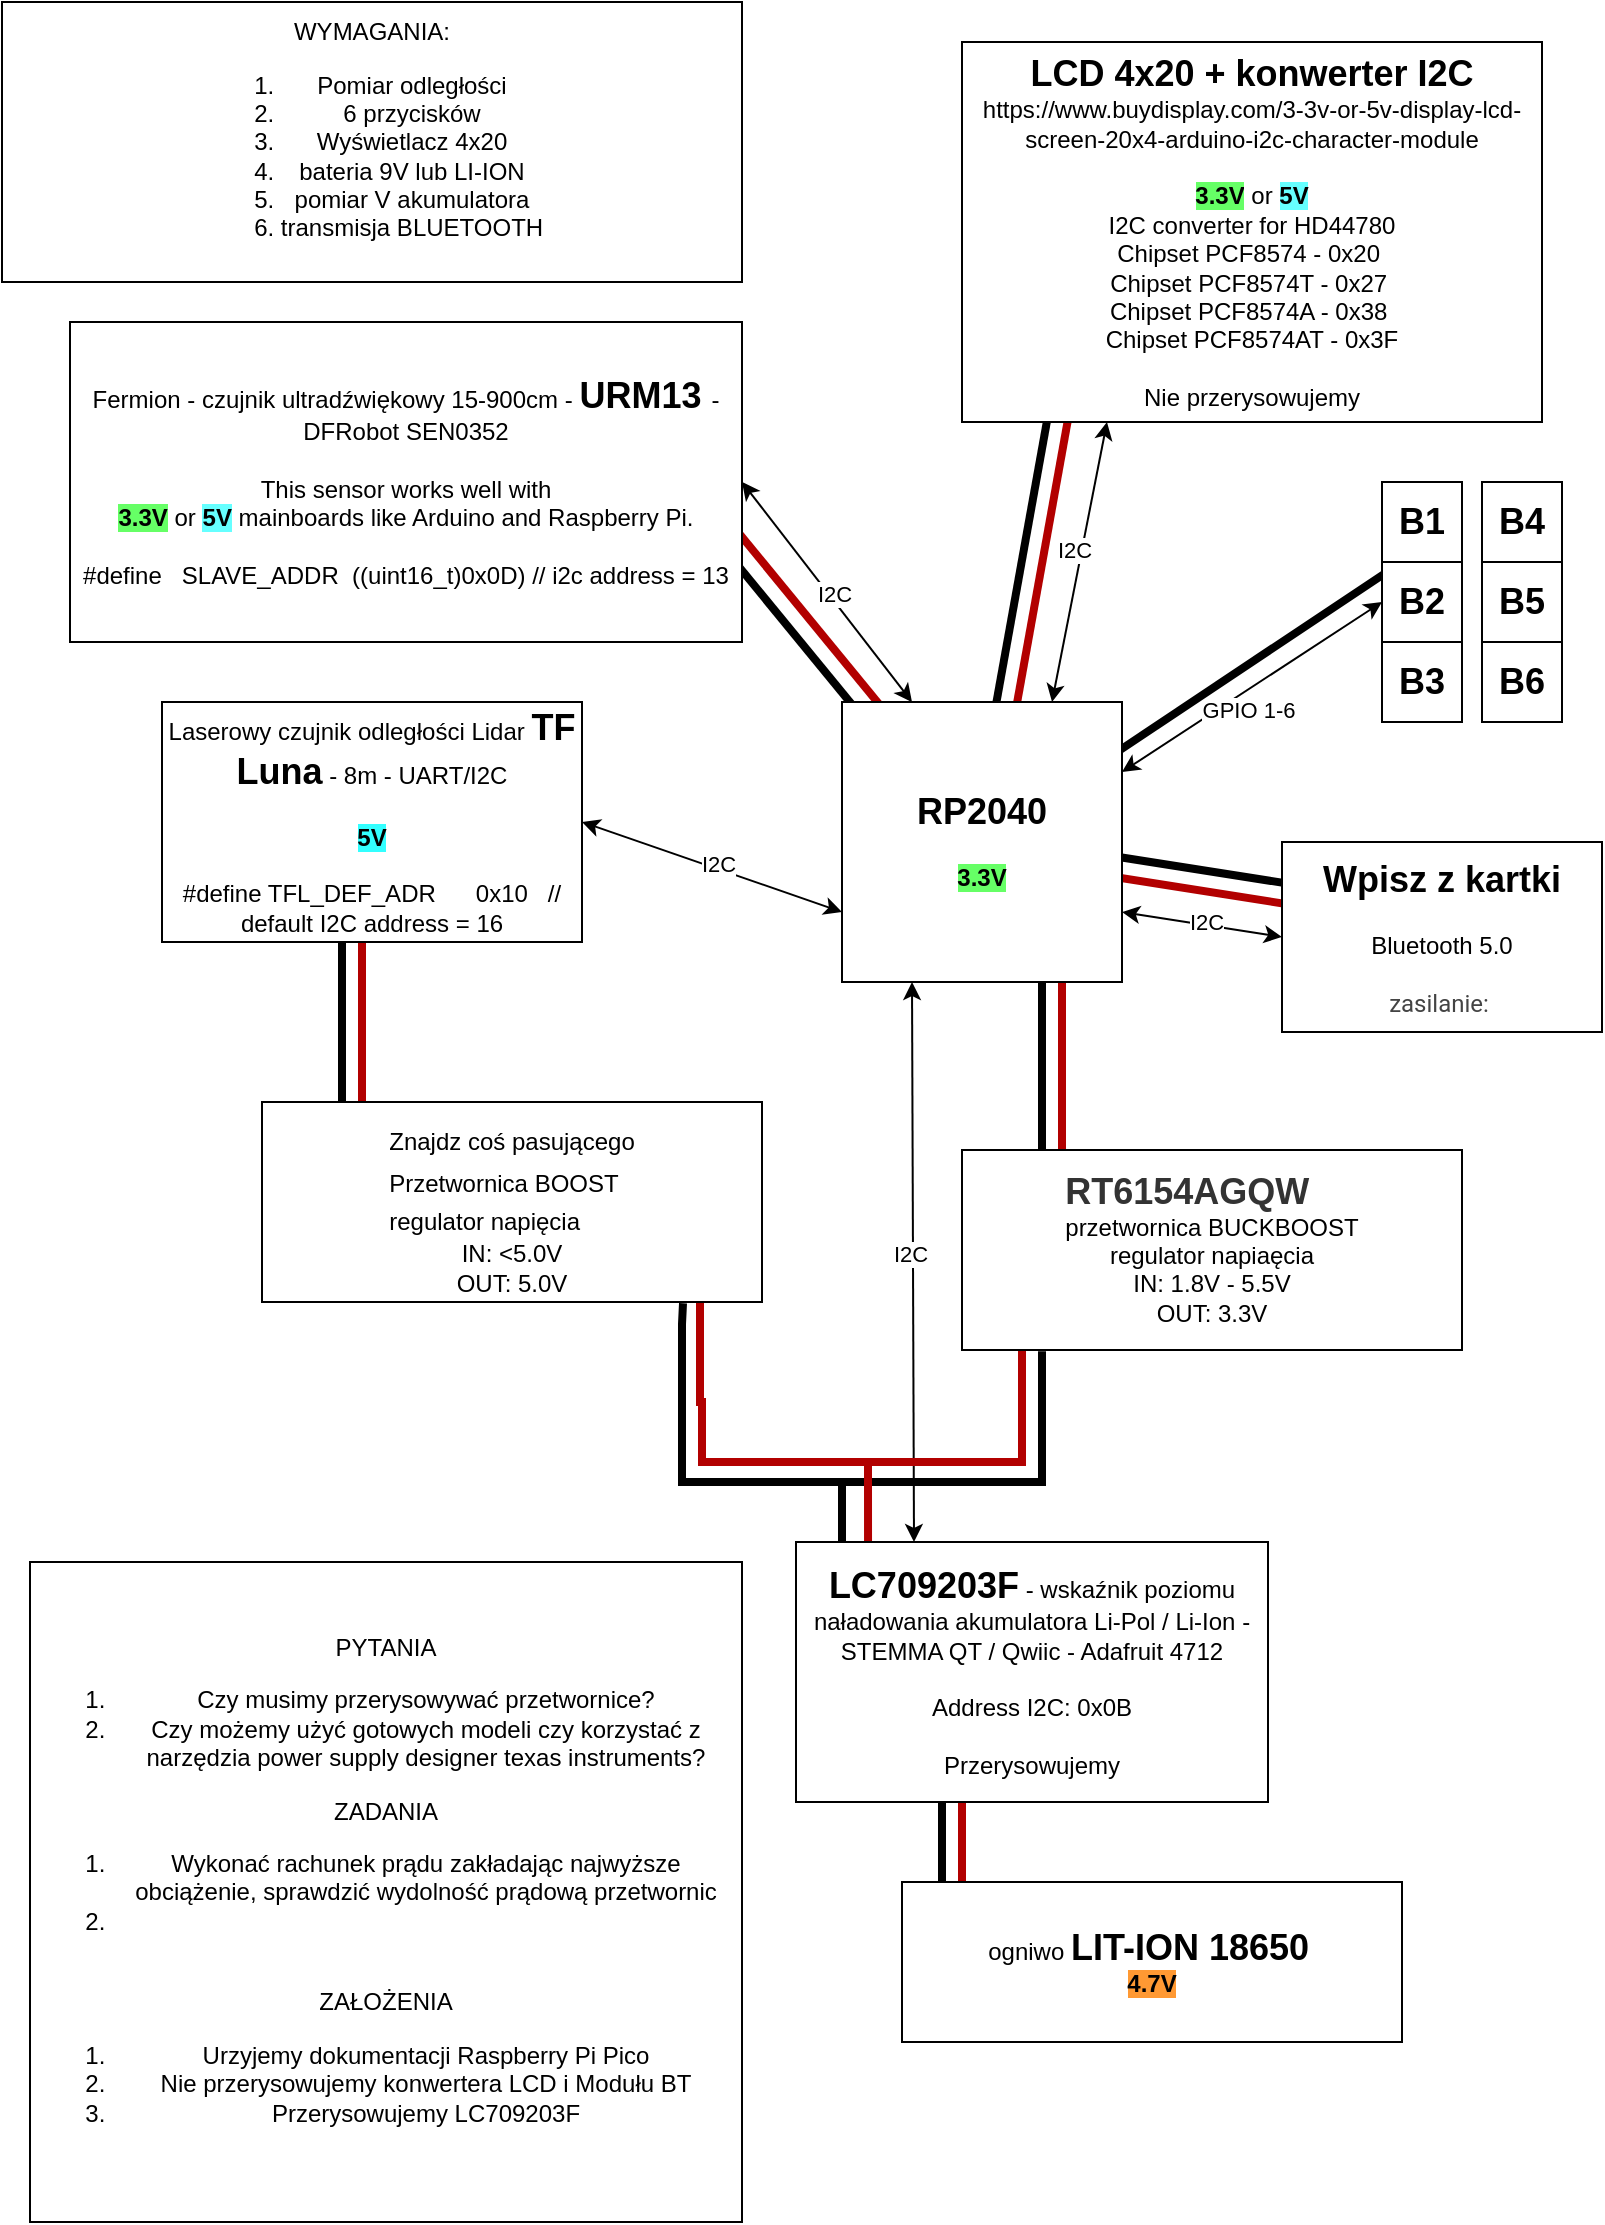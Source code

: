 <mxfile version="24.7.17">
  <diagram name="Strona-1" id="ITFV6ZwZZb2lDWU_6LcH">
    <mxGraphModel dx="1500" dy="887" grid="1" gridSize="10" guides="1" tooltips="1" connect="1" arrows="1" fold="1" page="1" pageScale="1" pageWidth="827" pageHeight="1169" math="0" shadow="0">
      <root>
        <mxCell id="0" />
        <mxCell id="1" parent="0" />
        <mxCell id="ADZbkhmCHiRTHz0c5nEW-12" value="WYMAGANIA:&lt;div&gt;&lt;ol&gt;&lt;li&gt;Pomiar odległości&lt;/li&gt;&lt;li&gt;6 przycisków&lt;/li&gt;&lt;li&gt;Wyświetlacz 4x20&lt;/li&gt;&lt;li&gt;bateria 9V lub LI-ION&lt;/li&gt;&lt;li&gt;pomiar V akumulatora&lt;/li&gt;&lt;li&gt;transmisja BLUETOOTH&lt;/li&gt;&lt;/ol&gt;&lt;/div&gt;" style="rounded=0;whiteSpace=wrap;html=1;" parent="1" vertex="1">
          <mxGeometry x="10" y="10" width="370" height="140" as="geometry" />
        </mxCell>
        <mxCell id="bpxxsSCC8xTmTk7Tj6b8-6" value="" style="endArrow=classic;startArrow=classic;html=1;rounded=0;exitX=0.75;exitY=0;exitDx=0;exitDy=0;entryX=0.25;entryY=1;entryDx=0;entryDy=0;" parent="1" source="oec5AQP4UOIgvTSs4D5g-1" target="ADZbkhmCHiRTHz0c5nEW-8" edge="1">
          <mxGeometry width="50" height="50" relative="1" as="geometry">
            <mxPoint x="380" y="410" as="sourcePoint" />
            <mxPoint x="580" y="300" as="targetPoint" />
          </mxGeometry>
        </mxCell>
        <mxCell id="bpxxsSCC8xTmTk7Tj6b8-7" value="I2C" style="edgeLabel;html=1;align=center;verticalAlign=middle;resizable=0;points=[];" parent="bpxxsSCC8xTmTk7Tj6b8-6" vertex="1" connectable="0">
          <mxGeometry x="0.055" y="4" relative="1" as="geometry">
            <mxPoint y="-1" as="offset" />
          </mxGeometry>
        </mxCell>
        <mxCell id="bpxxsSCC8xTmTk7Tj6b8-8" value="" style="endArrow=classic;startArrow=classic;html=1;rounded=0;entryX=0;entryY=0.75;entryDx=0;entryDy=0;exitX=1;exitY=0.5;exitDx=0;exitDy=0;" parent="1" source="ADZbkhmCHiRTHz0c5nEW-3" target="oec5AQP4UOIgvTSs4D5g-1" edge="1">
          <mxGeometry width="50" height="50" relative="1" as="geometry">
            <mxPoint x="400" y="460" as="sourcePoint" />
            <mxPoint x="480" y="630" as="targetPoint" />
          </mxGeometry>
        </mxCell>
        <mxCell id="bpxxsSCC8xTmTk7Tj6b8-9" value="I2C" style="edgeLabel;html=1;align=center;verticalAlign=middle;resizable=0;points=[];" parent="bpxxsSCC8xTmTk7Tj6b8-8" vertex="1" connectable="0">
          <mxGeometry x="0.027" y="2" relative="1" as="geometry">
            <mxPoint as="offset" />
          </mxGeometry>
        </mxCell>
        <mxCell id="bpxxsSCC8xTmTk7Tj6b8-11" value="" style="endArrow=classic;startArrow=classic;html=1;rounded=0;exitX=0.25;exitY=0;exitDx=0;exitDy=0;entryX=0.25;entryY=1;entryDx=0;entryDy=0;" parent="1" source="ADZbkhmCHiRTHz0c5nEW-10" target="oec5AQP4UOIgvTSs4D5g-1" edge="1">
          <mxGeometry width="50" height="50" relative="1" as="geometry">
            <mxPoint x="330" y="735" as="sourcePoint" />
            <mxPoint x="440" y="610" as="targetPoint" />
          </mxGeometry>
        </mxCell>
        <mxCell id="bpxxsSCC8xTmTk7Tj6b8-12" value="I2C" style="edgeLabel;html=1;align=center;verticalAlign=middle;resizable=0;points=[];" parent="bpxxsSCC8xTmTk7Tj6b8-11" vertex="1" connectable="0">
          <mxGeometry x="0.027" y="2" relative="1" as="geometry">
            <mxPoint as="offset" />
          </mxGeometry>
        </mxCell>
        <mxCell id="bpxxsSCC8xTmTk7Tj6b8-17" value="" style="endArrow=classic;startArrow=classic;html=1;rounded=0;entryX=0.25;entryY=0;entryDx=0;entryDy=0;exitX=1;exitY=0.5;exitDx=0;exitDy=0;" parent="1" source="ADZbkhmCHiRTHz0c5nEW-4" target="oec5AQP4UOIgvTSs4D5g-1" edge="1">
          <mxGeometry width="50" height="50" relative="1" as="geometry">
            <mxPoint x="420" y="240" as="sourcePoint" />
            <mxPoint x="464.25" y="420" as="targetPoint" />
          </mxGeometry>
        </mxCell>
        <mxCell id="bpxxsSCC8xTmTk7Tj6b8-18" value="I2C" style="edgeLabel;html=1;align=center;verticalAlign=middle;resizable=0;points=[];" parent="bpxxsSCC8xTmTk7Tj6b8-17" vertex="1" connectable="0">
          <mxGeometry x="0.027" y="2" relative="1" as="geometry">
            <mxPoint as="offset" />
          </mxGeometry>
        </mxCell>
        <mxCell id="bpxxsSCC8xTmTk7Tj6b8-19" value="" style="endArrow=classic;startArrow=classic;html=1;rounded=0;exitX=1;exitY=0.25;exitDx=0;exitDy=0;entryX=0;entryY=0.5;entryDx=0;entryDy=0;" parent="1" source="oec5AQP4UOIgvTSs4D5g-1" target="ADZbkhmCHiRTHz0c5nEW-16" edge="1">
          <mxGeometry width="50" height="50" relative="1" as="geometry">
            <mxPoint x="590" y="410" as="sourcePoint" />
            <mxPoint x="710" y="455" as="targetPoint" />
          </mxGeometry>
        </mxCell>
        <mxCell id="bpxxsSCC8xTmTk7Tj6b8-21" value="GPIO 1-6" style="edgeLabel;html=1;align=center;verticalAlign=middle;resizable=0;points=[];" parent="bpxxsSCC8xTmTk7Tj6b8-19" vertex="1" connectable="0">
          <mxGeometry x="-0.22" y="-2" relative="1" as="geometry">
            <mxPoint x="11" as="offset" />
          </mxGeometry>
        </mxCell>
        <mxCell id="LbwyyAAWYQrGKJbbFRrg-1" value="" style="endArrow=classic;startArrow=classic;html=1;rounded=0;entryX=0;entryY=0.5;entryDx=0;entryDy=0;exitX=1;exitY=0.75;exitDx=0;exitDy=0;" edge="1" parent="1" source="oec5AQP4UOIgvTSs4D5g-1" target="bpxxsSCC8xTmTk7Tj6b8-23">
          <mxGeometry width="50" height="50" relative="1" as="geometry">
            <mxPoint x="560" y="510" as="sourcePoint" />
            <mxPoint x="630" y="525" as="targetPoint" />
          </mxGeometry>
        </mxCell>
        <mxCell id="LbwyyAAWYQrGKJbbFRrg-2" value="I2C" style="edgeLabel;html=1;align=center;verticalAlign=middle;resizable=0;points=[];" vertex="1" connectable="0" parent="LbwyyAAWYQrGKJbbFRrg-1">
          <mxGeometry x="0.027" y="2" relative="1" as="geometry">
            <mxPoint as="offset" />
          </mxGeometry>
        </mxCell>
        <mxCell id="LbwyyAAWYQrGKJbbFRrg-5" value="" style="group" vertex="1" connectable="0" parent="1">
          <mxGeometry x="480" y="910" width="10" height="70" as="geometry" />
        </mxCell>
        <mxCell id="LbwyyAAWYQrGKJbbFRrg-3" value="" style="endArrow=none;html=1;rounded=0;strokeWidth=4;" edge="1" parent="LbwyyAAWYQrGKJbbFRrg-5">
          <mxGeometry width="50" height="50" relative="1" as="geometry">
            <mxPoint y="70" as="sourcePoint" />
            <mxPoint as="targetPoint" />
          </mxGeometry>
        </mxCell>
        <mxCell id="LbwyyAAWYQrGKJbbFRrg-4" value="" style="endArrow=none;html=1;rounded=0;strokeWidth=4;fillColor=#e51400;strokeColor=#B20000;" edge="1" parent="LbwyyAAWYQrGKJbbFRrg-5">
          <mxGeometry width="50" height="50" relative="1" as="geometry">
            <mxPoint x="10" y="70" as="sourcePoint" />
            <mxPoint x="10" as="targetPoint" />
          </mxGeometry>
        </mxCell>
        <mxCell id="ADZbkhmCHiRTHz0c5nEW-5" value="ogniwo &lt;font style=&quot;font-size: 18px;&quot;&gt;&lt;b&gt;LIT-ION 18650&lt;/b&gt;&lt;/font&gt;&amp;nbsp;&lt;div&gt;&lt;span style=&quot;background-color: rgb(255, 153, 51);&quot;&gt;&lt;b&gt;4.7V&lt;/b&gt;&lt;/span&gt;&lt;/div&gt;" style="rounded=0;whiteSpace=wrap;html=1;" parent="1" vertex="1">
          <mxGeometry x="460" y="950" width="250" height="80" as="geometry" />
        </mxCell>
        <mxCell id="LbwyyAAWYQrGKJbbFRrg-13" value="" style="endArrow=none;html=1;rounded=0;edgeStyle=orthogonalEdgeStyle;entryX=0.842;entryY=1.006;entryDx=0;entryDy=0;strokeWidth=4;entryPerimeter=0;" edge="1" parent="1" target="LbwyyAAWYQrGKJbbFRrg-9">
          <mxGeometry width="50" height="50" relative="1" as="geometry">
            <mxPoint x="430" y="810" as="sourcePoint" />
            <mxPoint x="430" y="750" as="targetPoint" />
            <Array as="points">
              <mxPoint x="430" y="750" />
              <mxPoint x="350" y="750" />
              <mxPoint x="350" y="671" />
            </Array>
          </mxGeometry>
        </mxCell>
        <mxCell id="LbwyyAAWYQrGKJbbFRrg-15" value="" style="endArrow=none;html=1;rounded=0;edgeStyle=orthogonalEdgeStyle;entryX=0.16;entryY=1.006;entryDx=0;entryDy=0;strokeWidth=4;entryPerimeter=0;" edge="1" parent="1" target="ADZbkhmCHiRTHz0c5nEW-21">
          <mxGeometry width="50" height="50" relative="1" as="geometry">
            <mxPoint x="430" y="750" as="sourcePoint" />
            <mxPoint x="538" y="720" as="targetPoint" />
            <Array as="points">
              <mxPoint x="530" y="750" />
            </Array>
          </mxGeometry>
        </mxCell>
        <mxCell id="LbwyyAAWYQrGKJbbFRrg-17" value="" style="endArrow=none;html=1;rounded=0;edgeStyle=orthogonalEdgeStyle;fillColor=#e51400;strokeColor=#B20000;strokeWidth=4;" edge="1" parent="1" target="ADZbkhmCHiRTHz0c5nEW-21">
          <mxGeometry width="50" height="50" relative="1" as="geometry">
            <mxPoint x="440" y="740" as="sourcePoint" />
            <mxPoint x="490" y="690" as="targetPoint" />
            <Array as="points">
              <mxPoint x="520" y="740" />
            </Array>
          </mxGeometry>
        </mxCell>
        <mxCell id="LbwyyAAWYQrGKJbbFRrg-18" value="" style="group" vertex="1" connectable="0" parent="1">
          <mxGeometry x="180" y="460" width="10" height="180" as="geometry" />
        </mxCell>
        <mxCell id="LbwyyAAWYQrGKJbbFRrg-19" value="" style="endArrow=none;html=1;rounded=0;strokeWidth=4;" edge="1" parent="LbwyyAAWYQrGKJbbFRrg-18">
          <mxGeometry width="50" height="50" relative="1" as="geometry">
            <mxPoint y="180" as="sourcePoint" />
            <mxPoint as="targetPoint" />
          </mxGeometry>
        </mxCell>
        <mxCell id="LbwyyAAWYQrGKJbbFRrg-20" value="" style="endArrow=none;html=1;rounded=0;strokeWidth=4;fillColor=#e51400;strokeColor=#B20000;" edge="1" parent="LbwyyAAWYQrGKJbbFRrg-18">
          <mxGeometry width="50" height="50" relative="1" as="geometry">
            <mxPoint x="10" y="180" as="sourcePoint" />
            <mxPoint x="10" as="targetPoint" />
          </mxGeometry>
        </mxCell>
        <mxCell id="ADZbkhmCHiRTHz0c5nEW-3" value="Laserowy czujnik odległości Lidar &lt;b&gt;&lt;font style=&quot;font-size: 18px;&quot;&gt;TF Luna&lt;/font&gt;&lt;/b&gt; - 8m - UART/I2C&lt;div&gt;&lt;br&gt;&lt;/div&gt;&lt;div&gt;&lt;b style=&quot;background-color: rgb(51, 255, 255);&quot;&gt;5V&lt;/b&gt;&lt;/div&gt;&lt;div&gt;&lt;br&gt;&lt;/div&gt;&lt;div&gt;#define TFL_DEF_ADR&amp;nbsp; &amp;nbsp; &amp;nbsp; 0x10&amp;nbsp; &amp;nbsp;// default I2C address = 16&lt;/div&gt;" style="rounded=0;whiteSpace=wrap;html=1;container=0;" parent="1" vertex="1">
          <mxGeometry x="90" y="360" width="210" height="120" as="geometry" />
        </mxCell>
        <mxCell id="LbwyyAAWYQrGKJbbFRrg-21" value="" style="group" vertex="1" connectable="0" parent="1">
          <mxGeometry x="530" y="470" width="10" height="180" as="geometry" />
        </mxCell>
        <mxCell id="LbwyyAAWYQrGKJbbFRrg-22" value="" style="endArrow=none;html=1;rounded=0;strokeWidth=4;" edge="1" parent="LbwyyAAWYQrGKJbbFRrg-21">
          <mxGeometry width="50" height="50" relative="1" as="geometry">
            <mxPoint y="180" as="sourcePoint" />
            <mxPoint as="targetPoint" />
          </mxGeometry>
        </mxCell>
        <mxCell id="LbwyyAAWYQrGKJbbFRrg-23" value="" style="endArrow=none;html=1;rounded=0;strokeWidth=4;fillColor=#e51400;strokeColor=#B20000;" edge="1" parent="LbwyyAAWYQrGKJbbFRrg-21">
          <mxGeometry width="50" height="50" relative="1" as="geometry">
            <mxPoint x="10" y="180" as="sourcePoint" />
            <mxPoint x="10" as="targetPoint" />
          </mxGeometry>
        </mxCell>
        <mxCell id="ADZbkhmCHiRTHz0c5nEW-21" value="&lt;h1 style=&quot;box-sizing: border-box; font-size: 18px; margin: 0px; font-family: Arial, Helvetica, sans-serif; line-height: 1.1; color: rgb(51, 51, 51); text-align: start;&quot; class=&quot;panel-title&quot;&gt;RT6154AGQW&lt;/h1&gt;&lt;div&gt;przetwornica BUCKBOOST&lt;/div&gt;&lt;div&gt;regulator napiaęcia&lt;/div&gt;&lt;div&gt;IN: 1.8V - 5.5V&lt;/div&gt;&lt;div&gt;OUT: 3.3V&lt;/div&gt;" style="rounded=0;whiteSpace=wrap;html=1;" parent="1" vertex="1">
          <mxGeometry x="490" y="584" width="250" height="100" as="geometry" />
        </mxCell>
        <mxCell id="LbwyyAAWYQrGKJbbFRrg-24" value="" style="group;rotation=10;" vertex="1" connectable="0" parent="1">
          <mxGeometry x="520" y="200" width="10" height="180" as="geometry" />
        </mxCell>
        <mxCell id="LbwyyAAWYQrGKJbbFRrg-25" value="" style="endArrow=none;html=1;rounded=0;strokeWidth=4;" edge="1" parent="LbwyyAAWYQrGKJbbFRrg-24">
          <mxGeometry width="50" height="50" relative="1" as="geometry">
            <mxPoint x="-16" y="178" as="sourcePoint" />
            <mxPoint x="16" as="targetPoint" />
          </mxGeometry>
        </mxCell>
        <mxCell id="LbwyyAAWYQrGKJbbFRrg-26" value="" style="endArrow=none;html=1;rounded=0;strokeWidth=4;fillColor=#e51400;strokeColor=#B20000;" edge="1" parent="LbwyyAAWYQrGKJbbFRrg-24">
          <mxGeometry width="50" height="50" relative="1" as="geometry">
            <mxPoint x="-6" y="180" as="sourcePoint" />
            <mxPoint x="26" y="2" as="targetPoint" />
          </mxGeometry>
        </mxCell>
        <mxCell id="ADZbkhmCHiRTHz0c5nEW-8" value="&lt;div style=&quot;font-size: 18px;&quot;&gt;&lt;b style=&quot;&quot;&gt;&lt;font style=&quot;font-size: 18px;&quot;&gt;LCD 4x20 + konwerter I2C&lt;/font&gt;&lt;/b&gt;&lt;/div&gt;&lt;div&gt;https://www.buydisplay.com/3-3v-or-5v-display-lcd-screen-20x4-arduino-i2c-character-module&lt;/div&gt;&lt;div&gt;&lt;br&gt;&lt;/div&gt;&lt;div&gt;&lt;b style=&quot;background-color: rgb(102, 255, 102);&quot;&gt;3.3V&lt;/b&gt;&lt;span style=&quot;background-color: rgb(255, 255, 255);&quot;&gt;&amp;nbsp;or&amp;nbsp;&lt;/span&gt;&lt;b style=&quot;background-color: rgb(102, 255, 255);&quot;&gt;5V&lt;/b&gt;&lt;/div&gt;&lt;div&gt;&lt;span style=&quot;background-color: initial;&quot;&gt;I2C converter for HD44780&lt;/span&gt;&lt;/div&gt;&lt;div&gt;Chipset PCF8574 - 0x20&amp;nbsp;&lt;/div&gt;&lt;div&gt;Chipset PCF8574T - 0x27&amp;nbsp;&lt;/div&gt;&lt;div&gt;Chipset PCF8574A - 0x38&amp;nbsp;&lt;/div&gt;&lt;div&gt;Chipset PCF8574AT - 0x3F&lt;/div&gt;&lt;div&gt;&lt;br&gt;&lt;/div&gt;&lt;div&gt;Nie przerysowujemy&lt;/div&gt;" style="rounded=0;whiteSpace=wrap;html=1;" parent="1" vertex="1">
          <mxGeometry x="490" y="30" width="290" height="190" as="geometry" />
        </mxCell>
        <mxCell id="LbwyyAAWYQrGKJbbFRrg-27" value="" style="group;rotation=-40;" vertex="1" connectable="0" parent="1">
          <mxGeometry x="403" y="230" width="10" height="180" as="geometry" />
        </mxCell>
        <mxCell id="LbwyyAAWYQrGKJbbFRrg-28" value="" style="endArrow=none;html=1;rounded=0;strokeWidth=4;" edge="1" parent="LbwyyAAWYQrGKJbbFRrg-27">
          <mxGeometry width="50" height="50" relative="1" as="geometry">
            <mxPoint x="58" y="163" as="sourcePoint" />
            <mxPoint x="-56" y="24" as="targetPoint" />
          </mxGeometry>
        </mxCell>
        <mxCell id="LbwyyAAWYQrGKJbbFRrg-29" value="" style="endArrow=none;html=1;rounded=0;strokeWidth=4;fillColor=#e51400;strokeColor=#B20000;" edge="1" parent="LbwyyAAWYQrGKJbbFRrg-27">
          <mxGeometry width="50" height="50" relative="1" as="geometry">
            <mxPoint x="66" y="156" as="sourcePoint" />
            <mxPoint x="-48" y="17" as="targetPoint" />
          </mxGeometry>
        </mxCell>
        <mxCell id="ADZbkhmCHiRTHz0c5nEW-4" value="Fermion - czujnik ultradźwiękowy 15-900cm - &lt;b&gt;&lt;font style=&quot;font-size: 18px;&quot;&gt;URM13 &lt;/font&gt;&lt;/b&gt;- DFRobot SEN0352&lt;div&gt;&lt;br&gt;&lt;/div&gt;&lt;div&gt;This sensor works well with&lt;br&gt;&lt;b style=&quot;background-color: rgb(102, 255, 102);&quot;&gt;3.3V&lt;/b&gt;&lt;span style=&quot;background-color: rgb(255, 255, 255);&quot;&gt;&amp;nbsp;or&amp;nbsp;&lt;/span&gt;&lt;b style=&quot;background-color: rgb(102, 255, 255);&quot;&gt;5V&lt;/b&gt; mainboards like Arduino and Raspberry Pi.&lt;/div&gt;&lt;div&gt;&lt;br&gt;&lt;/div&gt;&lt;div&gt;#define&amp;nbsp; &amp;nbsp;SLAVE_ADDR&amp;nbsp; ((uint16_t)0x0D) // i2c address = 13&lt;/div&gt;" style="rounded=0;whiteSpace=wrap;html=1;" parent="1" vertex="1">
          <mxGeometry x="44" y="170" width="336" height="160" as="geometry" />
        </mxCell>
        <mxCell id="LbwyyAAWYQrGKJbbFRrg-30" value="" style="group;rotation=99;" vertex="1" connectable="0" parent="1">
          <mxGeometry x="610" y="360" width="10" height="180" as="geometry" />
        </mxCell>
        <mxCell id="LbwyyAAWYQrGKJbbFRrg-31" value="" style="endArrow=none;html=1;rounded=0;strokeWidth=4;" edge="1" parent="LbwyyAAWYQrGKJbbFRrg-30">
          <mxGeometry width="50" height="50" relative="1" as="geometry">
            <mxPoint x="-83" y="71" as="sourcePoint" />
            <mxPoint x="95" y="99" as="targetPoint" />
          </mxGeometry>
        </mxCell>
        <mxCell id="LbwyyAAWYQrGKJbbFRrg-32" value="" style="endArrow=none;html=1;rounded=0;strokeWidth=4;fillColor=#e51400;strokeColor=#B20000;" edge="1" parent="LbwyyAAWYQrGKJbbFRrg-30">
          <mxGeometry width="50" height="50" relative="1" as="geometry">
            <mxPoint x="-85" y="81" as="sourcePoint" />
            <mxPoint x="93" y="109" as="targetPoint" />
          </mxGeometry>
        </mxCell>
        <mxCell id="bpxxsSCC8xTmTk7Tj6b8-23" value="&lt;span style=&quot;font-size: 18px;&quot;&gt;&lt;b&gt;Wpisz z kartki&lt;/b&gt;&lt;/span&gt;&lt;br&gt;&lt;div&gt;&lt;br&gt;&lt;/div&gt;&lt;div&gt;Bluetooth 5.0&lt;/div&gt;&lt;div&gt;&lt;br&gt;&lt;/div&gt;&lt;div&gt;&lt;span style=&quot;color: rgb(68, 68, 68); font-family: Roboto, &amp;quot;Noto Sans&amp;quot;, Arial, Helvetica, sans-serif, dk; text-align: left; background-color: rgb(255, 255, 255);&quot;&gt;zasilanie:&amp;nbsp;&lt;/span&gt;&lt;br&gt;&lt;/div&gt;" style="rounded=0;whiteSpace=wrap;html=1;" parent="1" vertex="1">
          <mxGeometry x="650" y="430" width="160" height="95" as="geometry" />
        </mxCell>
        <mxCell id="LbwyyAAWYQrGKJbbFRrg-33" value="" style="endArrow=none;html=1;rounded=0;strokeWidth=4;entryX=0.25;entryY=1;entryDx=0;entryDy=0;" edge="1" parent="1">
          <mxGeometry width="50" height="50" relative="1" as="geometry">
            <mxPoint x="560" y="390" as="sourcePoint" />
            <mxPoint x="710" y="290" as="targetPoint" />
          </mxGeometry>
        </mxCell>
        <mxCell id="oec5AQP4UOIgvTSs4D5g-1" value="&lt;b&gt;&lt;font style=&quot;font-size: 18px;&quot;&gt;RP2040&lt;/font&gt;&lt;/b&gt;&lt;div&gt;&lt;br&gt;&lt;/div&gt;&lt;div&gt;&lt;b style=&quot;background-color: rgb(102, 255, 102);&quot;&gt;3.3V&lt;/b&gt;&lt;/div&gt;" style="whiteSpace=wrap;html=1;aspect=fixed;" parent="1" vertex="1">
          <mxGeometry x="430" y="360" width="140" height="140" as="geometry" />
        </mxCell>
        <mxCell id="snLY0BxpSdT4fI3uoA9b-30" value="" style="group" parent="1" vertex="1" connectable="0">
          <mxGeometry x="700" y="250" width="90" height="120" as="geometry" />
        </mxCell>
        <mxCell id="ADZbkhmCHiRTHz0c5nEW-16" value="&lt;b&gt;&lt;font style=&quot;font-size: 18px;&quot;&gt;B2&lt;/font&gt;&lt;/b&gt;" style="whiteSpace=wrap;html=1;aspect=fixed;" parent="snLY0BxpSdT4fI3uoA9b-30" vertex="1">
          <mxGeometry y="40" width="40" height="40" as="geometry" />
        </mxCell>
        <mxCell id="ADZbkhmCHiRTHz0c5nEW-17" value="&lt;b&gt;&lt;font style=&quot;font-size: 18px;&quot;&gt;B3&lt;/font&gt;&lt;/b&gt;" style="whiteSpace=wrap;html=1;aspect=fixed;" parent="snLY0BxpSdT4fI3uoA9b-30" vertex="1">
          <mxGeometry y="80" width="40" height="40" as="geometry" />
        </mxCell>
        <mxCell id="ADZbkhmCHiRTHz0c5nEW-18" value="&lt;b&gt;&lt;font style=&quot;font-size: 18px;&quot;&gt;B4&lt;/font&gt;&lt;/b&gt;" style="whiteSpace=wrap;html=1;aspect=fixed;" parent="snLY0BxpSdT4fI3uoA9b-30" vertex="1">
          <mxGeometry x="50" width="40" height="40" as="geometry" />
        </mxCell>
        <mxCell id="ADZbkhmCHiRTHz0c5nEW-19" value="&lt;font style=&quot;font-size: 18px;&quot;&gt;&lt;b&gt;B5&lt;/b&gt;&lt;/font&gt;" style="whiteSpace=wrap;html=1;aspect=fixed;" parent="snLY0BxpSdT4fI3uoA9b-30" vertex="1">
          <mxGeometry x="50" y="40" width="40" height="40" as="geometry" />
        </mxCell>
        <mxCell id="ADZbkhmCHiRTHz0c5nEW-20" value="&lt;font style=&quot;font-size: 18px;&quot;&gt;&lt;b&gt;B6&lt;/b&gt;&lt;/font&gt;" style="whiteSpace=wrap;html=1;aspect=fixed;" parent="snLY0BxpSdT4fI3uoA9b-30" vertex="1">
          <mxGeometry x="50" y="80" width="40" height="40" as="geometry" />
        </mxCell>
        <mxCell id="ADZbkhmCHiRTHz0c5nEW-13" value="&lt;b&gt;&lt;font style=&quot;font-size: 18px;&quot;&gt;B1&lt;/font&gt;&lt;/b&gt;" style="whiteSpace=wrap;html=1;aspect=fixed;" parent="snLY0BxpSdT4fI3uoA9b-30" vertex="1">
          <mxGeometry width="40" height="40" as="geometry" />
        </mxCell>
        <mxCell id="LbwyyAAWYQrGKJbbFRrg-16" value="" style="endArrow=none;html=1;rounded=0;edgeStyle=orthogonalEdgeStyle;strokeWidth=4;fillColor=#e51400;strokeColor=#B20000;" edge="1" parent="1">
          <mxGeometry width="50" height="50" relative="1" as="geometry">
            <mxPoint x="443.03" y="800" as="sourcePoint" />
            <mxPoint x="359" y="590" as="targetPoint" />
            <Array as="points">
              <mxPoint x="443" y="740" />
              <mxPoint x="360" y="740" />
              <mxPoint x="360" y="710" />
              <mxPoint x="359" y="710" />
            </Array>
          </mxGeometry>
        </mxCell>
        <mxCell id="LbwyyAAWYQrGKJbbFRrg-9" value="&lt;h1 style=&quot;text-align: center; box-sizing: border-box; margin: 0px; line-height: 1.1;&quot; class=&quot;panel-title&quot;&gt;&lt;span style=&quot;font-size: 12px; font-weight: 400;&quot;&gt;Znajdz coś pasującego&lt;/span&gt;&lt;/h1&gt;&lt;h1 style=&quot;box-sizing: border-box; font-size: 18px; margin: 0px; font-family: Arial, Helvetica, sans-serif; line-height: 1.1; color: rgb(51, 51, 51); text-align: start;&quot; class=&quot;panel-title&quot;&gt;&lt;span style=&quot;background-color: initial; color: rgb(0, 0, 0); font-family: Helvetica; font-size: 12px; font-weight: normal; text-align: center;&quot;&gt;Przetwornica BOOST&lt;/span&gt;&lt;/h1&gt;&lt;h1 style=&quot;box-sizing: border-box; font-size: 18px; margin: 0px; font-family: Arial, Helvetica, sans-serif; line-height: 1.1; color: rgb(51, 51, 51); text-align: start;&quot; class=&quot;panel-title&quot;&gt;&lt;span style=&quot;background-color: initial; color: rgb(0, 0, 0); font-family: Helvetica; font-size: 12px; font-weight: normal; text-align: center;&quot;&gt;regulator napięcia&lt;/span&gt;&lt;/h1&gt;&lt;div&gt;IN: &amp;lt;5.0V&lt;/div&gt;&lt;div&gt;OUT: 5.0V&lt;/div&gt;" style="rounded=0;whiteSpace=wrap;html=1;" vertex="1" parent="1">
          <mxGeometry x="140" y="560" width="250" height="100" as="geometry" />
        </mxCell>
        <mxCell id="ADZbkhmCHiRTHz0c5nEW-10" value="&lt;b&gt;&lt;font style=&quot;font-size: 18px;&quot;&gt;LC709203F&lt;/font&gt;&lt;/b&gt; - wskaźnik poziomu naładowania akumulatora Li-Pol / Li-Ion - STEMMA QT / Qwiic - Adafruit 4712&lt;div&gt;&lt;br&gt;&lt;/div&gt;&lt;div&gt;Address I2C: 0x0B&lt;/div&gt;&lt;div&gt;&lt;br&gt;&lt;/div&gt;&lt;div&gt;Przerysowujemy&lt;/div&gt;" style="rounded=0;whiteSpace=wrap;html=1;" parent="1" vertex="1">
          <mxGeometry x="407" y="780" width="236" height="130" as="geometry" />
        </mxCell>
        <mxCell id="LbwyyAAWYQrGKJbbFRrg-35" value="&lt;div&gt;PYTANIA&lt;/div&gt;&lt;ol&gt;&lt;li&gt;Czy musimy przerysowywać przetwornice?&lt;br&gt;&lt;/li&gt;&lt;li&gt;Czy możemy użyć gotowych modeli czy korzystać z narzędzia power supply designer texas instruments?&lt;br&gt;&lt;/li&gt;&lt;/ol&gt;&lt;div&gt;ZADANIA&lt;/div&gt;&lt;div&gt;&lt;ol&gt;&lt;li&gt;Wykonać rachunek prądu zakładając najwyższe obciążenie, sprawdzić wydolność prądową przetwornic&lt;/li&gt;&lt;li&gt;&lt;br&gt;&lt;/li&gt;&lt;/ol&gt;&lt;/div&gt;&lt;div&gt;&lt;br&gt;&lt;/div&gt;&lt;div&gt;ZAŁOŻENIA&lt;/div&gt;&lt;div&gt;&lt;ol&gt;&lt;li&gt;Urzyjemy dokumentacji Raspberry Pi Pico&lt;/li&gt;&lt;li&gt;Nie przerysowujemy konwertera LCD i Modułu BT&lt;/li&gt;&lt;li&gt;Przerysowujemy LC709203F&lt;/li&gt;&lt;/ol&gt;&lt;/div&gt;" style="rounded=0;whiteSpace=wrap;html=1;" vertex="1" parent="1">
          <mxGeometry x="24" y="790" width="356" height="330" as="geometry" />
        </mxCell>
      </root>
    </mxGraphModel>
  </diagram>
</mxfile>
